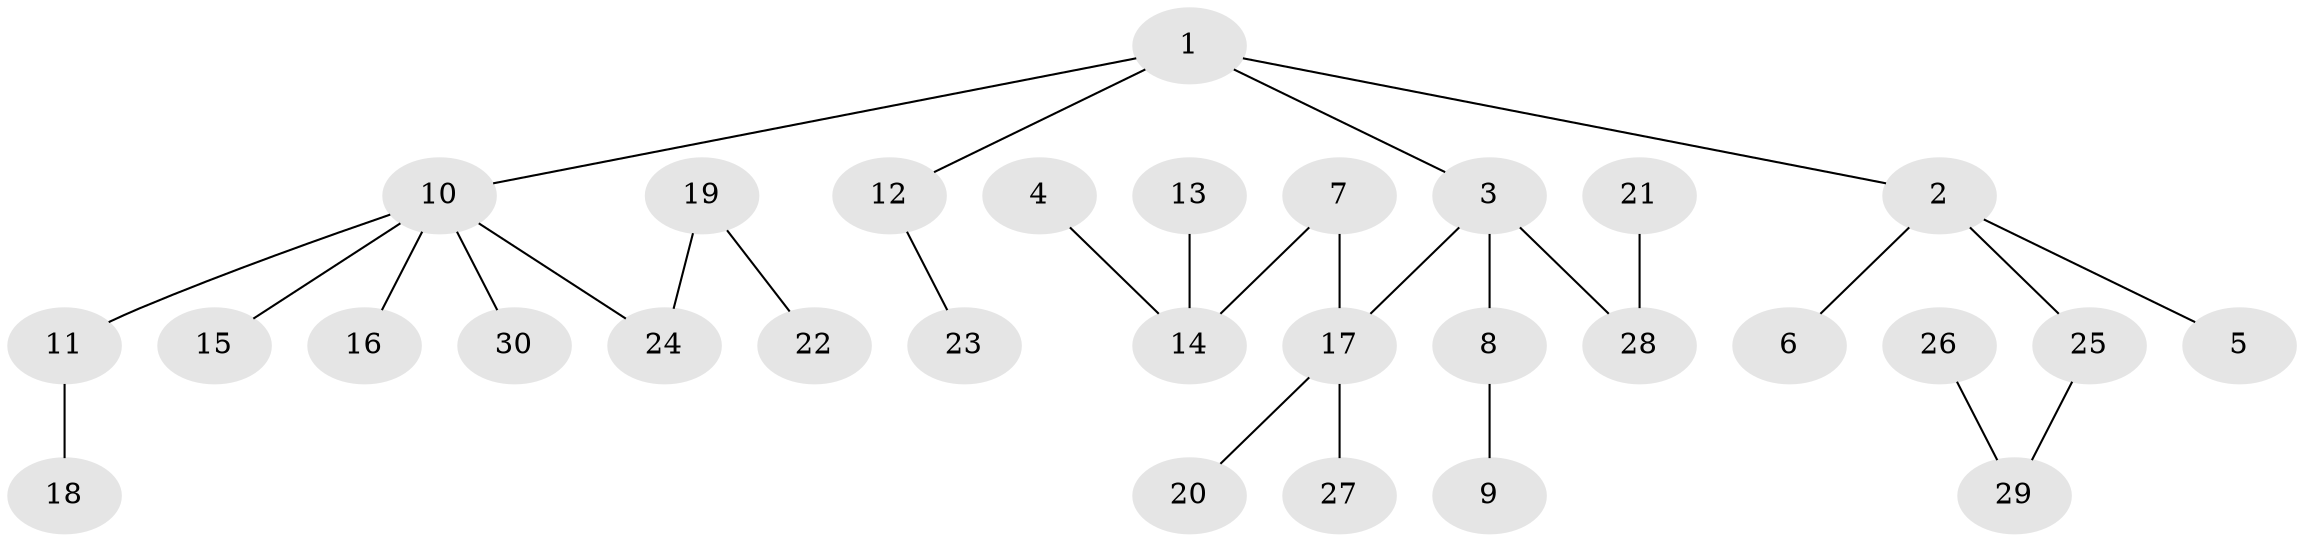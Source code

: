 // original degree distribution, {5: 0.03225806451612903, 4: 0.03225806451612903, 3: 0.1935483870967742, 7: 0.016129032258064516, 2: 0.25806451612903225, 1: 0.46774193548387094}
// Generated by graph-tools (version 1.1) at 2025/50/03/09/25 03:50:15]
// undirected, 30 vertices, 29 edges
graph export_dot {
graph [start="1"]
  node [color=gray90,style=filled];
  1;
  2;
  3;
  4;
  5;
  6;
  7;
  8;
  9;
  10;
  11;
  12;
  13;
  14;
  15;
  16;
  17;
  18;
  19;
  20;
  21;
  22;
  23;
  24;
  25;
  26;
  27;
  28;
  29;
  30;
  1 -- 2 [weight=1.0];
  1 -- 3 [weight=1.0];
  1 -- 10 [weight=1.0];
  1 -- 12 [weight=1.0];
  2 -- 5 [weight=1.0];
  2 -- 6 [weight=1.0];
  2 -- 25 [weight=1.0];
  3 -- 8 [weight=1.0];
  3 -- 17 [weight=1.0];
  3 -- 28 [weight=1.0];
  4 -- 14 [weight=1.0];
  7 -- 14 [weight=1.0];
  7 -- 17 [weight=1.0];
  8 -- 9 [weight=1.0];
  10 -- 11 [weight=1.0];
  10 -- 15 [weight=1.0];
  10 -- 16 [weight=1.0];
  10 -- 24 [weight=1.0];
  10 -- 30 [weight=1.0];
  11 -- 18 [weight=1.0];
  12 -- 23 [weight=1.0];
  13 -- 14 [weight=1.0];
  17 -- 20 [weight=1.0];
  17 -- 27 [weight=1.0];
  19 -- 22 [weight=1.0];
  19 -- 24 [weight=1.0];
  21 -- 28 [weight=1.0];
  25 -- 29 [weight=1.0];
  26 -- 29 [weight=1.0];
}
